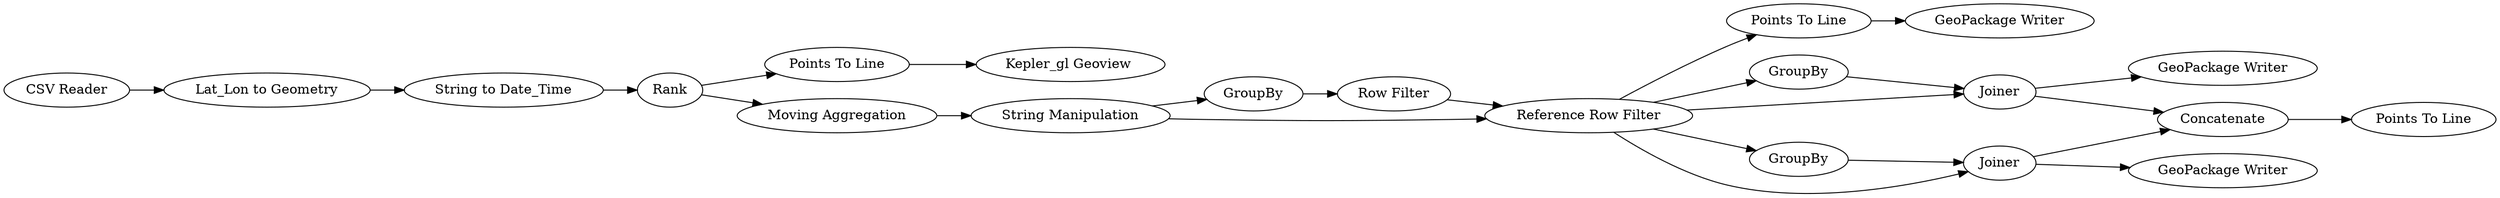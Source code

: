 digraph {
	1 [label="CSV Reader"]
	2 [label="Lat_Lon to Geometry"]
	3 [label="String to Date_Time"]
	4 [label=Rank]
	5 [label="Points To Line"]
	6 [label="Kepler_gl Geoview "]
	7 [label="Moving Aggregation"]
	8 [label="String Manipulation"]
	9 [label=GroupBy]
	10 [label="Row Filter"]
	11 [label="Reference Row Filter"]
	12 [label="Points To Line"]
	13 [label="GeoPackage Writer"]
	14 [label=GroupBy]
	15 [label=Joiner]
	16 [label=GroupBy]
	17 [label=Joiner]
	18 [label=Concatenate]
	19 [label="Points To Line"]
	20 [label="GeoPackage Writer"]
	21 [label="GeoPackage Writer"]
	1 -> 2
	2 -> 3
	3 -> 4
	4 -> 5
	4 -> 7
	5 -> 6
	7 -> 8
	8 -> 9
	8 -> 11
	9 -> 10
	10 -> 11
	11 -> 15
	11 -> 14
	11 -> 12
	11 -> 17
	11 -> 16
	12 -> 13
	14 -> 15
	15 -> 20
	15 -> 18
	16 -> 17
	17 -> 18
	17 -> 21
	18 -> 19
	rankdir=LR
}
